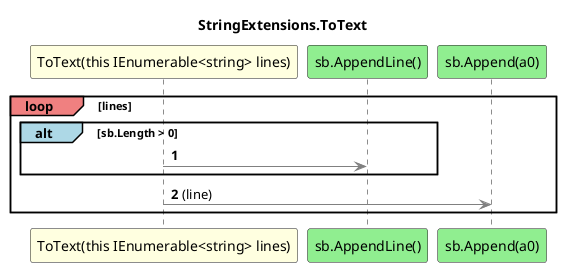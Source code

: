 @startuml StringExtensions.ToText
title StringExtensions.ToText
participant "ToText(this IEnumerable<string> lines)" as ToText_p0 #LightYellow
participant "sb.AppendLine()" as sb_AppendLine #LightGreen
participant "sb.Append(a0)" as sb_Append_a0 #LightGreen
autonumber
loop#LightCoral lines
    alt#LightBlue sb.Length > 0
        ToText_p0 -[#grey]> sb_AppendLine
    end
    ToText_p0 -[#grey]> sb_Append_a0 : (line)
end
@enduml
